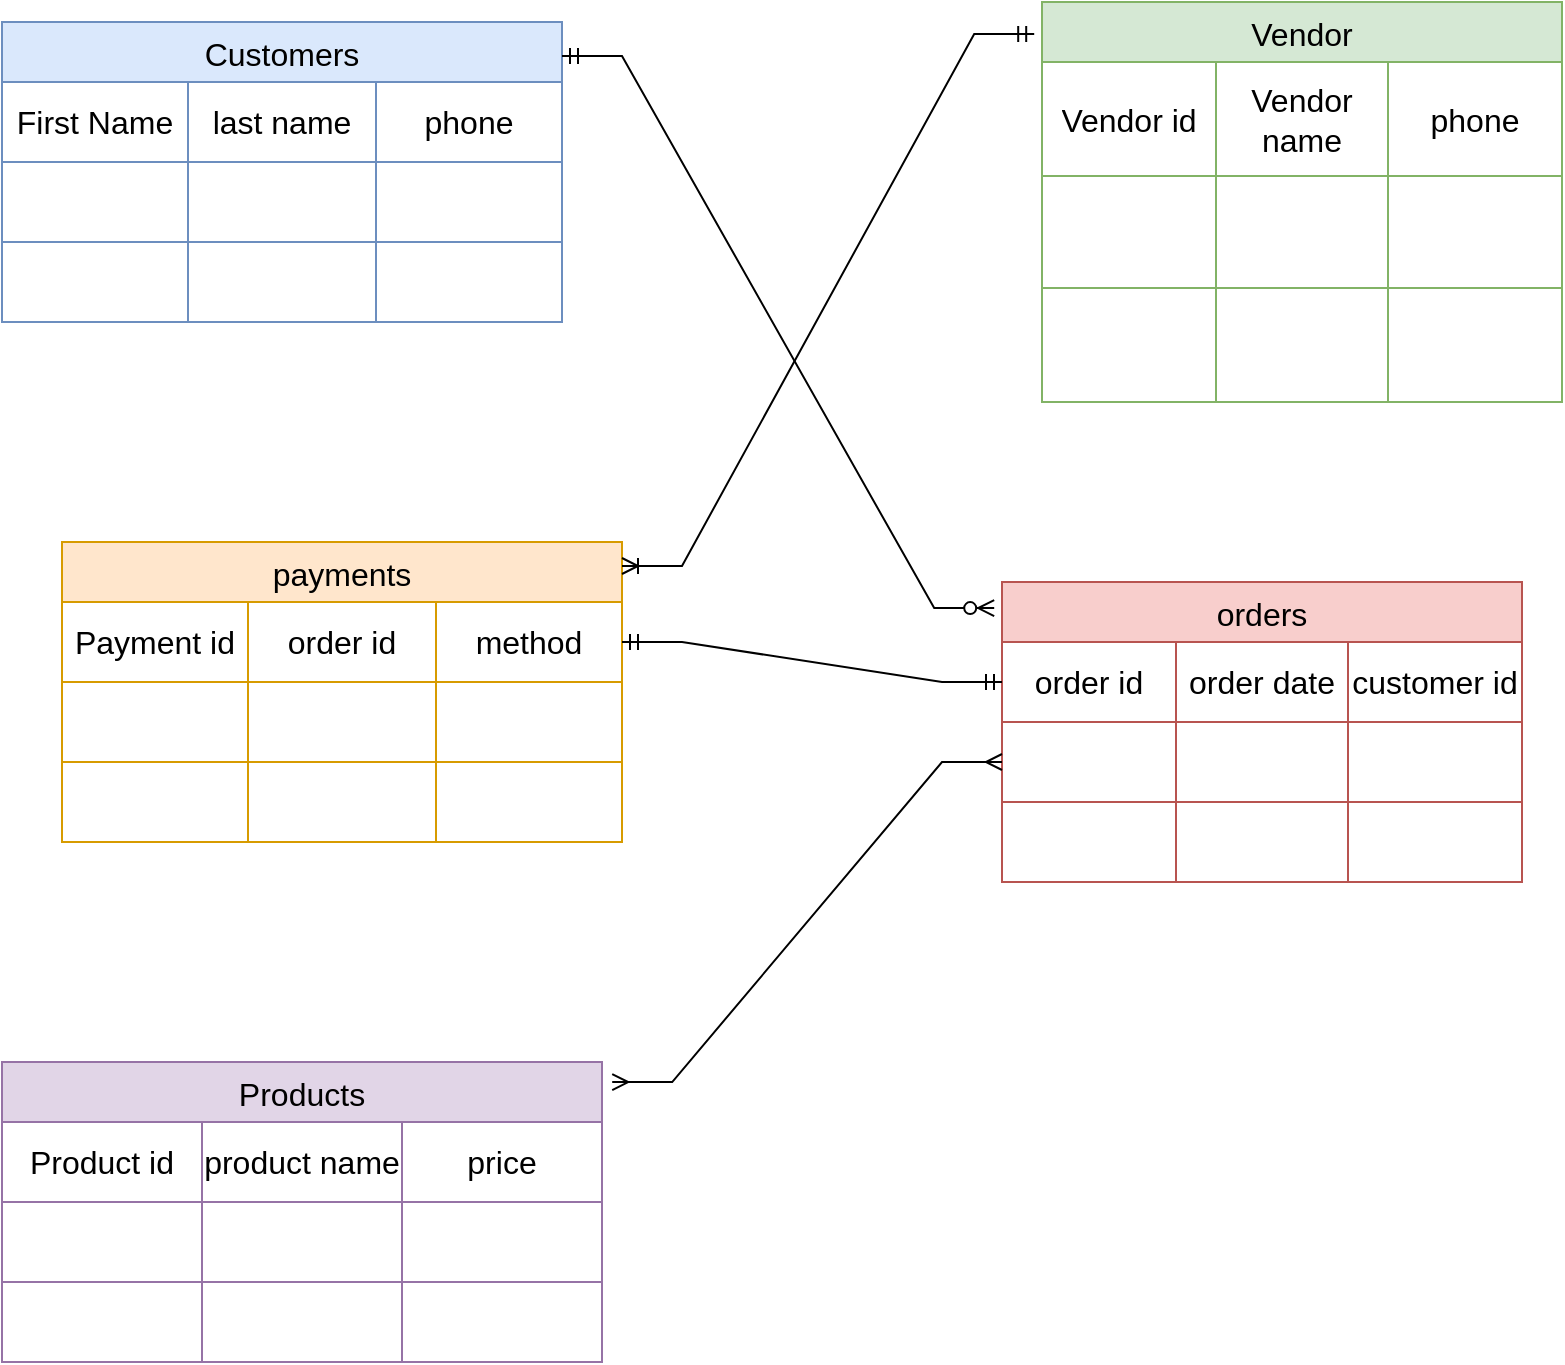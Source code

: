 <mxfile version="24.7.17">
  <diagram name="Page-1" id="DVzVsWMAlOI4Q_JtNoQC">
    <mxGraphModel dx="1434" dy="746" grid="1" gridSize="10" guides="1" tooltips="1" connect="1" arrows="1" fold="1" page="1" pageScale="1" pageWidth="850" pageHeight="1100" math="0" shadow="0">
      <root>
        <mxCell id="0" />
        <mxCell id="1" parent="0" />
        <mxCell id="1v1phzoy_iiigH24OFzI-1" value="Customers" style="shape=table;startSize=30;container=1;collapsible=0;childLayout=tableLayout;strokeColor=#6c8ebf;fontSize=16;fillColor=#dae8fc;" vertex="1" parent="1">
          <mxGeometry x="50" y="460" width="280" height="150" as="geometry" />
        </mxCell>
        <mxCell id="1v1phzoy_iiigH24OFzI-2" value="" style="shape=tableRow;horizontal=0;startSize=0;swimlaneHead=0;swimlaneBody=0;strokeColor=inherit;top=0;left=0;bottom=0;right=0;collapsible=0;dropTarget=0;fillColor=none;points=[[0,0.5],[1,0.5]];portConstraint=eastwest;fontSize=16;" vertex="1" parent="1v1phzoy_iiigH24OFzI-1">
          <mxGeometry y="30" width="280" height="40" as="geometry" />
        </mxCell>
        <mxCell id="1v1phzoy_iiigH24OFzI-3" value="First Name" style="shape=partialRectangle;html=1;whiteSpace=wrap;connectable=0;strokeColor=inherit;overflow=hidden;fillColor=none;top=0;left=0;bottom=0;right=0;pointerEvents=1;fontSize=16;" vertex="1" parent="1v1phzoy_iiigH24OFzI-2">
          <mxGeometry width="93" height="40" as="geometry">
            <mxRectangle width="93" height="40" as="alternateBounds" />
          </mxGeometry>
        </mxCell>
        <mxCell id="1v1phzoy_iiigH24OFzI-4" value="last name" style="shape=partialRectangle;html=1;whiteSpace=wrap;connectable=0;strokeColor=inherit;overflow=hidden;fillColor=none;top=0;left=0;bottom=0;right=0;pointerEvents=1;fontSize=16;" vertex="1" parent="1v1phzoy_iiigH24OFzI-2">
          <mxGeometry x="93" width="94" height="40" as="geometry">
            <mxRectangle width="94" height="40" as="alternateBounds" />
          </mxGeometry>
        </mxCell>
        <mxCell id="1v1phzoy_iiigH24OFzI-5" value="phone" style="shape=partialRectangle;html=1;whiteSpace=wrap;connectable=0;strokeColor=inherit;overflow=hidden;fillColor=none;top=0;left=0;bottom=0;right=0;pointerEvents=1;fontSize=16;" vertex="1" parent="1v1phzoy_iiigH24OFzI-2">
          <mxGeometry x="187" width="93" height="40" as="geometry">
            <mxRectangle width="93" height="40" as="alternateBounds" />
          </mxGeometry>
        </mxCell>
        <mxCell id="1v1phzoy_iiigH24OFzI-6" value="" style="shape=tableRow;horizontal=0;startSize=0;swimlaneHead=0;swimlaneBody=0;strokeColor=inherit;top=0;left=0;bottom=0;right=0;collapsible=0;dropTarget=0;fillColor=none;points=[[0,0.5],[1,0.5]];portConstraint=eastwest;fontSize=16;" vertex="1" parent="1v1phzoy_iiigH24OFzI-1">
          <mxGeometry y="70" width="280" height="40" as="geometry" />
        </mxCell>
        <mxCell id="1v1phzoy_iiigH24OFzI-7" value="" style="shape=partialRectangle;html=1;whiteSpace=wrap;connectable=0;strokeColor=inherit;overflow=hidden;fillColor=none;top=0;left=0;bottom=0;right=0;pointerEvents=1;fontSize=16;" vertex="1" parent="1v1phzoy_iiigH24OFzI-6">
          <mxGeometry width="93" height="40" as="geometry">
            <mxRectangle width="93" height="40" as="alternateBounds" />
          </mxGeometry>
        </mxCell>
        <mxCell id="1v1phzoy_iiigH24OFzI-8" value="" style="shape=partialRectangle;html=1;whiteSpace=wrap;connectable=0;strokeColor=inherit;overflow=hidden;fillColor=none;top=0;left=0;bottom=0;right=0;pointerEvents=1;fontSize=16;" vertex="1" parent="1v1phzoy_iiigH24OFzI-6">
          <mxGeometry x="93" width="94" height="40" as="geometry">
            <mxRectangle width="94" height="40" as="alternateBounds" />
          </mxGeometry>
        </mxCell>
        <mxCell id="1v1phzoy_iiigH24OFzI-9" value="" style="shape=partialRectangle;html=1;whiteSpace=wrap;connectable=0;strokeColor=inherit;overflow=hidden;fillColor=none;top=0;left=0;bottom=0;right=0;pointerEvents=1;fontSize=16;" vertex="1" parent="1v1phzoy_iiigH24OFzI-6">
          <mxGeometry x="187" width="93" height="40" as="geometry">
            <mxRectangle width="93" height="40" as="alternateBounds" />
          </mxGeometry>
        </mxCell>
        <mxCell id="1v1phzoy_iiigH24OFzI-10" value="" style="shape=tableRow;horizontal=0;startSize=0;swimlaneHead=0;swimlaneBody=0;strokeColor=inherit;top=0;left=0;bottom=0;right=0;collapsible=0;dropTarget=0;fillColor=none;points=[[0,0.5],[1,0.5]];portConstraint=eastwest;fontSize=16;" vertex="1" parent="1v1phzoy_iiigH24OFzI-1">
          <mxGeometry y="110" width="280" height="40" as="geometry" />
        </mxCell>
        <mxCell id="1v1phzoy_iiigH24OFzI-11" value="" style="shape=partialRectangle;html=1;whiteSpace=wrap;connectable=0;strokeColor=inherit;overflow=hidden;fillColor=none;top=0;left=0;bottom=0;right=0;pointerEvents=1;fontSize=16;" vertex="1" parent="1v1phzoy_iiigH24OFzI-10">
          <mxGeometry width="93" height="40" as="geometry">
            <mxRectangle width="93" height="40" as="alternateBounds" />
          </mxGeometry>
        </mxCell>
        <mxCell id="1v1phzoy_iiigH24OFzI-12" value="" style="shape=partialRectangle;html=1;whiteSpace=wrap;connectable=0;strokeColor=inherit;overflow=hidden;fillColor=none;top=0;left=0;bottom=0;right=0;pointerEvents=1;fontSize=16;" vertex="1" parent="1v1phzoy_iiigH24OFzI-10">
          <mxGeometry x="93" width="94" height="40" as="geometry">
            <mxRectangle width="94" height="40" as="alternateBounds" />
          </mxGeometry>
        </mxCell>
        <mxCell id="1v1phzoy_iiigH24OFzI-13" value="" style="shape=partialRectangle;html=1;whiteSpace=wrap;connectable=0;strokeColor=inherit;overflow=hidden;fillColor=none;top=0;left=0;bottom=0;right=0;pointerEvents=1;fontSize=16;" vertex="1" parent="1v1phzoy_iiigH24OFzI-10">
          <mxGeometry x="187" width="93" height="40" as="geometry">
            <mxRectangle width="93" height="40" as="alternateBounds" />
          </mxGeometry>
        </mxCell>
        <mxCell id="1v1phzoy_iiigH24OFzI-40" value="Vendor" style="shape=table;startSize=30;container=1;collapsible=0;childLayout=tableLayout;strokeColor=#82b366;fontSize=16;fillColor=#d5e8d4;" vertex="1" parent="1">
          <mxGeometry x="570" y="450" width="260" height="200" as="geometry" />
        </mxCell>
        <mxCell id="1v1phzoy_iiigH24OFzI-41" value="" style="shape=tableRow;horizontal=0;startSize=0;swimlaneHead=0;swimlaneBody=0;strokeColor=inherit;top=0;left=0;bottom=0;right=0;collapsible=0;dropTarget=0;fillColor=none;points=[[0,0.5],[1,0.5]];portConstraint=eastwest;fontSize=16;" vertex="1" parent="1v1phzoy_iiigH24OFzI-40">
          <mxGeometry y="30" width="260" height="57" as="geometry" />
        </mxCell>
        <mxCell id="1v1phzoy_iiigH24OFzI-42" value="Vendor id" style="shape=partialRectangle;html=1;whiteSpace=wrap;connectable=0;strokeColor=inherit;overflow=hidden;fillColor=none;top=0;left=0;bottom=0;right=0;pointerEvents=1;fontSize=16;" vertex="1" parent="1v1phzoy_iiigH24OFzI-41">
          <mxGeometry width="87" height="57" as="geometry">
            <mxRectangle width="87" height="57" as="alternateBounds" />
          </mxGeometry>
        </mxCell>
        <mxCell id="1v1phzoy_iiigH24OFzI-43" value="Vendor name" style="shape=partialRectangle;html=1;whiteSpace=wrap;connectable=0;strokeColor=inherit;overflow=hidden;fillColor=none;top=0;left=0;bottom=0;right=0;pointerEvents=1;fontSize=16;" vertex="1" parent="1v1phzoy_iiigH24OFzI-41">
          <mxGeometry x="87" width="86" height="57" as="geometry">
            <mxRectangle width="86" height="57" as="alternateBounds" />
          </mxGeometry>
        </mxCell>
        <mxCell id="1v1phzoy_iiigH24OFzI-44" value="phone" style="shape=partialRectangle;html=1;whiteSpace=wrap;connectable=0;strokeColor=inherit;overflow=hidden;fillColor=none;top=0;left=0;bottom=0;right=0;pointerEvents=1;fontSize=16;" vertex="1" parent="1v1phzoy_iiigH24OFzI-41">
          <mxGeometry x="173" width="87" height="57" as="geometry">
            <mxRectangle width="87" height="57" as="alternateBounds" />
          </mxGeometry>
        </mxCell>
        <mxCell id="1v1phzoy_iiigH24OFzI-45" value="" style="shape=tableRow;horizontal=0;startSize=0;swimlaneHead=0;swimlaneBody=0;strokeColor=inherit;top=0;left=0;bottom=0;right=0;collapsible=0;dropTarget=0;fillColor=none;points=[[0,0.5],[1,0.5]];portConstraint=eastwest;fontSize=16;" vertex="1" parent="1v1phzoy_iiigH24OFzI-40">
          <mxGeometry y="87" width="260" height="56" as="geometry" />
        </mxCell>
        <mxCell id="1v1phzoy_iiigH24OFzI-46" value="" style="shape=partialRectangle;html=1;whiteSpace=wrap;connectable=0;strokeColor=inherit;overflow=hidden;fillColor=none;top=0;left=0;bottom=0;right=0;pointerEvents=1;fontSize=16;" vertex="1" parent="1v1phzoy_iiigH24OFzI-45">
          <mxGeometry width="87" height="56" as="geometry">
            <mxRectangle width="87" height="56" as="alternateBounds" />
          </mxGeometry>
        </mxCell>
        <mxCell id="1v1phzoy_iiigH24OFzI-47" value="" style="shape=partialRectangle;html=1;whiteSpace=wrap;connectable=0;strokeColor=inherit;overflow=hidden;fillColor=none;top=0;left=0;bottom=0;right=0;pointerEvents=1;fontSize=16;" vertex="1" parent="1v1phzoy_iiigH24OFzI-45">
          <mxGeometry x="87" width="86" height="56" as="geometry">
            <mxRectangle width="86" height="56" as="alternateBounds" />
          </mxGeometry>
        </mxCell>
        <mxCell id="1v1phzoy_iiigH24OFzI-48" value="" style="shape=partialRectangle;html=1;whiteSpace=wrap;connectable=0;strokeColor=inherit;overflow=hidden;fillColor=none;top=0;left=0;bottom=0;right=0;pointerEvents=1;fontSize=16;" vertex="1" parent="1v1phzoy_iiigH24OFzI-45">
          <mxGeometry x="173" width="87" height="56" as="geometry">
            <mxRectangle width="87" height="56" as="alternateBounds" />
          </mxGeometry>
        </mxCell>
        <mxCell id="1v1phzoy_iiigH24OFzI-49" value="" style="shape=tableRow;horizontal=0;startSize=0;swimlaneHead=0;swimlaneBody=0;strokeColor=inherit;top=0;left=0;bottom=0;right=0;collapsible=0;dropTarget=0;fillColor=none;points=[[0,0.5],[1,0.5]];portConstraint=eastwest;fontSize=16;" vertex="1" parent="1v1phzoy_iiigH24OFzI-40">
          <mxGeometry y="143" width="260" height="57" as="geometry" />
        </mxCell>
        <mxCell id="1v1phzoy_iiigH24OFzI-50" value="" style="shape=partialRectangle;html=1;whiteSpace=wrap;connectable=0;strokeColor=inherit;overflow=hidden;fillColor=none;top=0;left=0;bottom=0;right=0;pointerEvents=1;fontSize=16;" vertex="1" parent="1v1phzoy_iiigH24OFzI-49">
          <mxGeometry width="87" height="57" as="geometry">
            <mxRectangle width="87" height="57" as="alternateBounds" />
          </mxGeometry>
        </mxCell>
        <mxCell id="1v1phzoy_iiigH24OFzI-51" value="" style="shape=partialRectangle;html=1;whiteSpace=wrap;connectable=0;strokeColor=inherit;overflow=hidden;fillColor=none;top=0;left=0;bottom=0;right=0;pointerEvents=1;fontSize=16;" vertex="1" parent="1v1phzoy_iiigH24OFzI-49">
          <mxGeometry x="87" width="86" height="57" as="geometry">
            <mxRectangle width="86" height="57" as="alternateBounds" />
          </mxGeometry>
        </mxCell>
        <mxCell id="1v1phzoy_iiigH24OFzI-52" value="" style="shape=partialRectangle;html=1;whiteSpace=wrap;connectable=0;strokeColor=inherit;overflow=hidden;fillColor=none;top=0;left=0;bottom=0;right=0;pointerEvents=1;fontSize=16;" vertex="1" parent="1v1phzoy_iiigH24OFzI-49">
          <mxGeometry x="173" width="87" height="57" as="geometry">
            <mxRectangle width="87" height="57" as="alternateBounds" />
          </mxGeometry>
        </mxCell>
        <mxCell id="1v1phzoy_iiigH24OFzI-53" value="Products" style="shape=table;startSize=30;container=1;collapsible=0;childLayout=tableLayout;strokeColor=#9673a6;fontSize=16;fillColor=#e1d5e7;" vertex="1" parent="1">
          <mxGeometry x="50" y="980" width="300" height="150" as="geometry" />
        </mxCell>
        <mxCell id="1v1phzoy_iiigH24OFzI-54" value="" style="shape=tableRow;horizontal=0;startSize=0;swimlaneHead=0;swimlaneBody=0;strokeColor=inherit;top=0;left=0;bottom=0;right=0;collapsible=0;dropTarget=0;fillColor=none;points=[[0,0.5],[1,0.5]];portConstraint=eastwest;fontSize=16;" vertex="1" parent="1v1phzoy_iiigH24OFzI-53">
          <mxGeometry y="30" width="300" height="40" as="geometry" />
        </mxCell>
        <mxCell id="1v1phzoy_iiigH24OFzI-55" value="Product id" style="shape=partialRectangle;html=1;whiteSpace=wrap;connectable=0;strokeColor=inherit;overflow=hidden;fillColor=none;top=0;left=0;bottom=0;right=0;pointerEvents=1;fontSize=16;" vertex="1" parent="1v1phzoy_iiigH24OFzI-54">
          <mxGeometry width="100" height="40" as="geometry">
            <mxRectangle width="100" height="40" as="alternateBounds" />
          </mxGeometry>
        </mxCell>
        <mxCell id="1v1phzoy_iiigH24OFzI-56" value="product name" style="shape=partialRectangle;html=1;whiteSpace=wrap;connectable=0;strokeColor=inherit;overflow=hidden;fillColor=none;top=0;left=0;bottom=0;right=0;pointerEvents=1;fontSize=16;" vertex="1" parent="1v1phzoy_iiigH24OFzI-54">
          <mxGeometry x="100" width="100" height="40" as="geometry">
            <mxRectangle width="100" height="40" as="alternateBounds" />
          </mxGeometry>
        </mxCell>
        <mxCell id="1v1phzoy_iiigH24OFzI-57" value="price" style="shape=partialRectangle;html=1;whiteSpace=wrap;connectable=0;strokeColor=inherit;overflow=hidden;fillColor=none;top=0;left=0;bottom=0;right=0;pointerEvents=1;fontSize=16;" vertex="1" parent="1v1phzoy_iiigH24OFzI-54">
          <mxGeometry x="200" width="100" height="40" as="geometry">
            <mxRectangle width="100" height="40" as="alternateBounds" />
          </mxGeometry>
        </mxCell>
        <mxCell id="1v1phzoy_iiigH24OFzI-58" value="" style="shape=tableRow;horizontal=0;startSize=0;swimlaneHead=0;swimlaneBody=0;strokeColor=inherit;top=0;left=0;bottom=0;right=0;collapsible=0;dropTarget=0;fillColor=none;points=[[0,0.5],[1,0.5]];portConstraint=eastwest;fontSize=16;" vertex="1" parent="1v1phzoy_iiigH24OFzI-53">
          <mxGeometry y="70" width="300" height="40" as="geometry" />
        </mxCell>
        <mxCell id="1v1phzoy_iiigH24OFzI-59" value="" style="shape=partialRectangle;html=1;whiteSpace=wrap;connectable=0;strokeColor=inherit;overflow=hidden;fillColor=none;top=0;left=0;bottom=0;right=0;pointerEvents=1;fontSize=16;" vertex="1" parent="1v1phzoy_iiigH24OFzI-58">
          <mxGeometry width="100" height="40" as="geometry">
            <mxRectangle width="100" height="40" as="alternateBounds" />
          </mxGeometry>
        </mxCell>
        <mxCell id="1v1phzoy_iiigH24OFzI-60" value="" style="shape=partialRectangle;html=1;whiteSpace=wrap;connectable=0;strokeColor=inherit;overflow=hidden;fillColor=none;top=0;left=0;bottom=0;right=0;pointerEvents=1;fontSize=16;" vertex="1" parent="1v1phzoy_iiigH24OFzI-58">
          <mxGeometry x="100" width="100" height="40" as="geometry">
            <mxRectangle width="100" height="40" as="alternateBounds" />
          </mxGeometry>
        </mxCell>
        <mxCell id="1v1phzoy_iiigH24OFzI-61" value="" style="shape=partialRectangle;html=1;whiteSpace=wrap;connectable=0;strokeColor=inherit;overflow=hidden;fillColor=none;top=0;left=0;bottom=0;right=0;pointerEvents=1;fontSize=16;" vertex="1" parent="1v1phzoy_iiigH24OFzI-58">
          <mxGeometry x="200" width="100" height="40" as="geometry">
            <mxRectangle width="100" height="40" as="alternateBounds" />
          </mxGeometry>
        </mxCell>
        <mxCell id="1v1phzoy_iiigH24OFzI-62" value="" style="shape=tableRow;horizontal=0;startSize=0;swimlaneHead=0;swimlaneBody=0;strokeColor=inherit;top=0;left=0;bottom=0;right=0;collapsible=0;dropTarget=0;fillColor=none;points=[[0,0.5],[1,0.5]];portConstraint=eastwest;fontSize=16;" vertex="1" parent="1v1phzoy_iiigH24OFzI-53">
          <mxGeometry y="110" width="300" height="40" as="geometry" />
        </mxCell>
        <mxCell id="1v1phzoy_iiigH24OFzI-63" value="" style="shape=partialRectangle;html=1;whiteSpace=wrap;connectable=0;strokeColor=inherit;overflow=hidden;fillColor=none;top=0;left=0;bottom=0;right=0;pointerEvents=1;fontSize=16;" vertex="1" parent="1v1phzoy_iiigH24OFzI-62">
          <mxGeometry width="100" height="40" as="geometry">
            <mxRectangle width="100" height="40" as="alternateBounds" />
          </mxGeometry>
        </mxCell>
        <mxCell id="1v1phzoy_iiigH24OFzI-64" value="" style="shape=partialRectangle;html=1;whiteSpace=wrap;connectable=0;strokeColor=inherit;overflow=hidden;fillColor=none;top=0;left=0;bottom=0;right=0;pointerEvents=1;fontSize=16;" vertex="1" parent="1v1phzoy_iiigH24OFzI-62">
          <mxGeometry x="100" width="100" height="40" as="geometry">
            <mxRectangle width="100" height="40" as="alternateBounds" />
          </mxGeometry>
        </mxCell>
        <mxCell id="1v1phzoy_iiigH24OFzI-65" value="" style="shape=partialRectangle;html=1;whiteSpace=wrap;connectable=0;strokeColor=inherit;overflow=hidden;fillColor=none;top=0;left=0;bottom=0;right=0;pointerEvents=1;fontSize=16;" vertex="1" parent="1v1phzoy_iiigH24OFzI-62">
          <mxGeometry x="200" width="100" height="40" as="geometry">
            <mxRectangle width="100" height="40" as="alternateBounds" />
          </mxGeometry>
        </mxCell>
        <mxCell id="1v1phzoy_iiigH24OFzI-66" value="orders" style="shape=table;startSize=30;container=1;collapsible=0;childLayout=tableLayout;strokeColor=#b85450;fontSize=16;fillColor=#f8cecc;" vertex="1" parent="1">
          <mxGeometry x="550" y="740" width="260" height="150" as="geometry" />
        </mxCell>
        <mxCell id="1v1phzoy_iiigH24OFzI-67" value="" style="shape=tableRow;horizontal=0;startSize=0;swimlaneHead=0;swimlaneBody=0;strokeColor=inherit;top=0;left=0;bottom=0;right=0;collapsible=0;dropTarget=0;fillColor=none;points=[[0,0.5],[1,0.5]];portConstraint=eastwest;fontSize=16;" vertex="1" parent="1v1phzoy_iiigH24OFzI-66">
          <mxGeometry y="30" width="260" height="40" as="geometry" />
        </mxCell>
        <mxCell id="1v1phzoy_iiigH24OFzI-68" value="order id" style="shape=partialRectangle;html=1;whiteSpace=wrap;connectable=0;strokeColor=inherit;overflow=hidden;fillColor=none;top=0;left=0;bottom=0;right=0;pointerEvents=1;fontSize=16;" vertex="1" parent="1v1phzoy_iiigH24OFzI-67">
          <mxGeometry width="87" height="40" as="geometry">
            <mxRectangle width="87" height="40" as="alternateBounds" />
          </mxGeometry>
        </mxCell>
        <mxCell id="1v1phzoy_iiigH24OFzI-69" value="order date" style="shape=partialRectangle;html=1;whiteSpace=wrap;connectable=0;strokeColor=inherit;overflow=hidden;fillColor=none;top=0;left=0;bottom=0;right=0;pointerEvents=1;fontSize=16;" vertex="1" parent="1v1phzoy_iiigH24OFzI-67">
          <mxGeometry x="87" width="86" height="40" as="geometry">
            <mxRectangle width="86" height="40" as="alternateBounds" />
          </mxGeometry>
        </mxCell>
        <mxCell id="1v1phzoy_iiigH24OFzI-70" value="customer id" style="shape=partialRectangle;html=1;whiteSpace=wrap;connectable=0;strokeColor=inherit;overflow=hidden;fillColor=none;top=0;left=0;bottom=0;right=0;pointerEvents=1;fontSize=16;" vertex="1" parent="1v1phzoy_iiigH24OFzI-67">
          <mxGeometry x="173" width="87" height="40" as="geometry">
            <mxRectangle width="87" height="40" as="alternateBounds" />
          </mxGeometry>
        </mxCell>
        <mxCell id="1v1phzoy_iiigH24OFzI-71" value="" style="shape=tableRow;horizontal=0;startSize=0;swimlaneHead=0;swimlaneBody=0;strokeColor=inherit;top=0;left=0;bottom=0;right=0;collapsible=0;dropTarget=0;fillColor=none;points=[[0,0.5],[1,0.5]];portConstraint=eastwest;fontSize=16;" vertex="1" parent="1v1phzoy_iiigH24OFzI-66">
          <mxGeometry y="70" width="260" height="40" as="geometry" />
        </mxCell>
        <mxCell id="1v1phzoy_iiigH24OFzI-72" value="" style="shape=partialRectangle;html=1;whiteSpace=wrap;connectable=0;strokeColor=inherit;overflow=hidden;fillColor=none;top=0;left=0;bottom=0;right=0;pointerEvents=1;fontSize=16;" vertex="1" parent="1v1phzoy_iiigH24OFzI-71">
          <mxGeometry width="87" height="40" as="geometry">
            <mxRectangle width="87" height="40" as="alternateBounds" />
          </mxGeometry>
        </mxCell>
        <mxCell id="1v1phzoy_iiigH24OFzI-73" value="" style="shape=partialRectangle;html=1;whiteSpace=wrap;connectable=0;strokeColor=inherit;overflow=hidden;fillColor=none;top=0;left=0;bottom=0;right=0;pointerEvents=1;fontSize=16;" vertex="1" parent="1v1phzoy_iiigH24OFzI-71">
          <mxGeometry x="87" width="86" height="40" as="geometry">
            <mxRectangle width="86" height="40" as="alternateBounds" />
          </mxGeometry>
        </mxCell>
        <mxCell id="1v1phzoy_iiigH24OFzI-74" value="" style="shape=partialRectangle;html=1;whiteSpace=wrap;connectable=0;strokeColor=inherit;overflow=hidden;fillColor=none;top=0;left=0;bottom=0;right=0;pointerEvents=1;fontSize=16;" vertex="1" parent="1v1phzoy_iiigH24OFzI-71">
          <mxGeometry x="173" width="87" height="40" as="geometry">
            <mxRectangle width="87" height="40" as="alternateBounds" />
          </mxGeometry>
        </mxCell>
        <mxCell id="1v1phzoy_iiigH24OFzI-75" value="" style="shape=tableRow;horizontal=0;startSize=0;swimlaneHead=0;swimlaneBody=0;strokeColor=inherit;top=0;left=0;bottom=0;right=0;collapsible=0;dropTarget=0;fillColor=none;points=[[0,0.5],[1,0.5]];portConstraint=eastwest;fontSize=16;" vertex="1" parent="1v1phzoy_iiigH24OFzI-66">
          <mxGeometry y="110" width="260" height="40" as="geometry" />
        </mxCell>
        <mxCell id="1v1phzoy_iiigH24OFzI-76" value="" style="shape=partialRectangle;html=1;whiteSpace=wrap;connectable=0;strokeColor=inherit;overflow=hidden;fillColor=none;top=0;left=0;bottom=0;right=0;pointerEvents=1;fontSize=16;" vertex="1" parent="1v1phzoy_iiigH24OFzI-75">
          <mxGeometry width="87" height="40" as="geometry">
            <mxRectangle width="87" height="40" as="alternateBounds" />
          </mxGeometry>
        </mxCell>
        <mxCell id="1v1phzoy_iiigH24OFzI-77" value="" style="shape=partialRectangle;html=1;whiteSpace=wrap;connectable=0;strokeColor=inherit;overflow=hidden;fillColor=none;top=0;left=0;bottom=0;right=0;pointerEvents=1;fontSize=16;" vertex="1" parent="1v1phzoy_iiigH24OFzI-75">
          <mxGeometry x="87" width="86" height="40" as="geometry">
            <mxRectangle width="86" height="40" as="alternateBounds" />
          </mxGeometry>
        </mxCell>
        <mxCell id="1v1phzoy_iiigH24OFzI-78" value="" style="shape=partialRectangle;html=1;whiteSpace=wrap;connectable=0;strokeColor=inherit;overflow=hidden;fillColor=none;top=0;left=0;bottom=0;right=0;pointerEvents=1;fontSize=16;" vertex="1" parent="1v1phzoy_iiigH24OFzI-75">
          <mxGeometry x="173" width="87" height="40" as="geometry">
            <mxRectangle width="87" height="40" as="alternateBounds" />
          </mxGeometry>
        </mxCell>
        <mxCell id="1v1phzoy_iiigH24OFzI-79" value="" style="edgeStyle=entityRelationEdgeStyle;fontSize=12;html=1;endArrow=ERzeroToMany;startArrow=ERmandOne;rounded=0;entryX=-0.015;entryY=0.087;entryDx=0;entryDy=0;entryPerimeter=0;exitX=1;exitY=0.113;exitDx=0;exitDy=0;exitPerimeter=0;" edge="1" parent="1" source="1v1phzoy_iiigH24OFzI-1" target="1v1phzoy_iiigH24OFzI-66">
          <mxGeometry width="100" height="100" relative="1" as="geometry">
            <mxPoint x="370" y="710" as="sourcePoint" />
            <mxPoint x="470" y="610" as="targetPoint" />
            <Array as="points">
              <mxPoint x="400" y="640" />
              <mxPoint x="390" y="630" />
            </Array>
          </mxGeometry>
        </mxCell>
        <mxCell id="1v1phzoy_iiigH24OFzI-80" value="payments" style="shape=table;startSize=30;container=1;collapsible=0;childLayout=tableLayout;strokeColor=#d79b00;fontSize=16;fillColor=#ffe6cc;" vertex="1" parent="1">
          <mxGeometry x="80" y="720" width="280" height="150" as="geometry" />
        </mxCell>
        <mxCell id="1v1phzoy_iiigH24OFzI-81" value="" style="shape=tableRow;horizontal=0;startSize=0;swimlaneHead=0;swimlaneBody=0;strokeColor=inherit;top=0;left=0;bottom=0;right=0;collapsible=0;dropTarget=0;fillColor=none;points=[[0,0.5],[1,0.5]];portConstraint=eastwest;fontSize=16;" vertex="1" parent="1v1phzoy_iiigH24OFzI-80">
          <mxGeometry y="30" width="280" height="40" as="geometry" />
        </mxCell>
        <mxCell id="1v1phzoy_iiigH24OFzI-82" value="Payment id" style="shape=partialRectangle;html=1;whiteSpace=wrap;connectable=0;strokeColor=inherit;overflow=hidden;fillColor=none;top=0;left=0;bottom=0;right=0;pointerEvents=1;fontSize=16;" vertex="1" parent="1v1phzoy_iiigH24OFzI-81">
          <mxGeometry width="93" height="40" as="geometry">
            <mxRectangle width="93" height="40" as="alternateBounds" />
          </mxGeometry>
        </mxCell>
        <mxCell id="1v1phzoy_iiigH24OFzI-83" value="order id" style="shape=partialRectangle;html=1;whiteSpace=wrap;connectable=0;strokeColor=inherit;overflow=hidden;fillColor=none;top=0;left=0;bottom=0;right=0;pointerEvents=1;fontSize=16;" vertex="1" parent="1v1phzoy_iiigH24OFzI-81">
          <mxGeometry x="93" width="94" height="40" as="geometry">
            <mxRectangle width="94" height="40" as="alternateBounds" />
          </mxGeometry>
        </mxCell>
        <mxCell id="1v1phzoy_iiigH24OFzI-84" value="method" style="shape=partialRectangle;html=1;whiteSpace=wrap;connectable=0;strokeColor=inherit;overflow=hidden;fillColor=none;top=0;left=0;bottom=0;right=0;pointerEvents=1;fontSize=16;" vertex="1" parent="1v1phzoy_iiigH24OFzI-81">
          <mxGeometry x="187" width="93" height="40" as="geometry">
            <mxRectangle width="93" height="40" as="alternateBounds" />
          </mxGeometry>
        </mxCell>
        <mxCell id="1v1phzoy_iiigH24OFzI-85" value="" style="shape=tableRow;horizontal=0;startSize=0;swimlaneHead=0;swimlaneBody=0;strokeColor=inherit;top=0;left=0;bottom=0;right=0;collapsible=0;dropTarget=0;fillColor=none;points=[[0,0.5],[1,0.5]];portConstraint=eastwest;fontSize=16;" vertex="1" parent="1v1phzoy_iiigH24OFzI-80">
          <mxGeometry y="70" width="280" height="40" as="geometry" />
        </mxCell>
        <mxCell id="1v1phzoy_iiigH24OFzI-86" value="" style="shape=partialRectangle;html=1;whiteSpace=wrap;connectable=0;strokeColor=inherit;overflow=hidden;fillColor=none;top=0;left=0;bottom=0;right=0;pointerEvents=1;fontSize=16;" vertex="1" parent="1v1phzoy_iiigH24OFzI-85">
          <mxGeometry width="93" height="40" as="geometry">
            <mxRectangle width="93" height="40" as="alternateBounds" />
          </mxGeometry>
        </mxCell>
        <mxCell id="1v1phzoy_iiigH24OFzI-87" value="" style="shape=partialRectangle;html=1;whiteSpace=wrap;connectable=0;strokeColor=inherit;overflow=hidden;fillColor=none;top=0;left=0;bottom=0;right=0;pointerEvents=1;fontSize=16;" vertex="1" parent="1v1phzoy_iiigH24OFzI-85">
          <mxGeometry x="93" width="94" height="40" as="geometry">
            <mxRectangle width="94" height="40" as="alternateBounds" />
          </mxGeometry>
        </mxCell>
        <mxCell id="1v1phzoy_iiigH24OFzI-88" value="" style="shape=partialRectangle;html=1;whiteSpace=wrap;connectable=0;strokeColor=inherit;overflow=hidden;fillColor=none;top=0;left=0;bottom=0;right=0;pointerEvents=1;fontSize=16;" vertex="1" parent="1v1phzoy_iiigH24OFzI-85">
          <mxGeometry x="187" width="93" height="40" as="geometry">
            <mxRectangle width="93" height="40" as="alternateBounds" />
          </mxGeometry>
        </mxCell>
        <mxCell id="1v1phzoy_iiigH24OFzI-89" value="" style="shape=tableRow;horizontal=0;startSize=0;swimlaneHead=0;swimlaneBody=0;strokeColor=inherit;top=0;left=0;bottom=0;right=0;collapsible=0;dropTarget=0;fillColor=none;points=[[0,0.5],[1,0.5]];portConstraint=eastwest;fontSize=16;" vertex="1" parent="1v1phzoy_iiigH24OFzI-80">
          <mxGeometry y="110" width="280" height="40" as="geometry" />
        </mxCell>
        <mxCell id="1v1phzoy_iiigH24OFzI-90" value="" style="shape=partialRectangle;html=1;whiteSpace=wrap;connectable=0;strokeColor=inherit;overflow=hidden;fillColor=none;top=0;left=0;bottom=0;right=0;pointerEvents=1;fontSize=16;" vertex="1" parent="1v1phzoy_iiigH24OFzI-89">
          <mxGeometry width="93" height="40" as="geometry">
            <mxRectangle width="93" height="40" as="alternateBounds" />
          </mxGeometry>
        </mxCell>
        <mxCell id="1v1phzoy_iiigH24OFzI-91" value="" style="shape=partialRectangle;html=1;whiteSpace=wrap;connectable=0;strokeColor=inherit;overflow=hidden;fillColor=none;top=0;left=0;bottom=0;right=0;pointerEvents=1;fontSize=16;" vertex="1" parent="1v1phzoy_iiigH24OFzI-89">
          <mxGeometry x="93" width="94" height="40" as="geometry">
            <mxRectangle width="94" height="40" as="alternateBounds" />
          </mxGeometry>
        </mxCell>
        <mxCell id="1v1phzoy_iiigH24OFzI-92" value="" style="shape=partialRectangle;html=1;whiteSpace=wrap;connectable=0;strokeColor=inherit;overflow=hidden;fillColor=none;top=0;left=0;bottom=0;right=0;pointerEvents=1;fontSize=16;" vertex="1" parent="1v1phzoy_iiigH24OFzI-89">
          <mxGeometry x="187" width="93" height="40" as="geometry">
            <mxRectangle width="93" height="40" as="alternateBounds" />
          </mxGeometry>
        </mxCell>
        <mxCell id="1v1phzoy_iiigH24OFzI-95" value="" style="edgeStyle=entityRelationEdgeStyle;fontSize=12;html=1;endArrow=ERoneToMany;startArrow=ERmandOne;rounded=0;entryX=1;entryY=0.08;entryDx=0;entryDy=0;entryPerimeter=0;exitX=-0.015;exitY=0.08;exitDx=0;exitDy=0;exitPerimeter=0;" edge="1" parent="1" source="1v1phzoy_iiigH24OFzI-40" target="1v1phzoy_iiigH24OFzI-80">
          <mxGeometry width="100" height="100" relative="1" as="geometry">
            <mxPoint x="500" y="460" as="sourcePoint" />
            <mxPoint x="480" y="710" as="targetPoint" />
          </mxGeometry>
        </mxCell>
        <mxCell id="1v1phzoy_iiigH24OFzI-96" value="" style="edgeStyle=entityRelationEdgeStyle;fontSize=12;html=1;endArrow=ERmandOne;startArrow=ERmandOne;rounded=0;exitX=1;exitY=0.5;exitDx=0;exitDy=0;entryX=0;entryY=0.5;entryDx=0;entryDy=0;" edge="1" parent="1" source="1v1phzoy_iiigH24OFzI-81" target="1v1phzoy_iiigH24OFzI-67">
          <mxGeometry width="100" height="100" relative="1" as="geometry">
            <mxPoint x="380" y="810" as="sourcePoint" />
            <mxPoint x="480" y="710" as="targetPoint" />
          </mxGeometry>
        </mxCell>
        <mxCell id="1v1phzoy_iiigH24OFzI-97" value="" style="edgeStyle=entityRelationEdgeStyle;fontSize=12;html=1;endArrow=ERmany;startArrow=ERmany;rounded=0;exitX=1.017;exitY=0.067;exitDx=0;exitDy=0;exitPerimeter=0;entryX=0;entryY=0.5;entryDx=0;entryDy=0;" edge="1" parent="1" source="1v1phzoy_iiigH24OFzI-53" target="1v1phzoy_iiigH24OFzI-71">
          <mxGeometry width="100" height="100" relative="1" as="geometry">
            <mxPoint x="380" y="910" as="sourcePoint" />
            <mxPoint x="480" y="810" as="targetPoint" />
          </mxGeometry>
        </mxCell>
      </root>
    </mxGraphModel>
  </diagram>
</mxfile>
